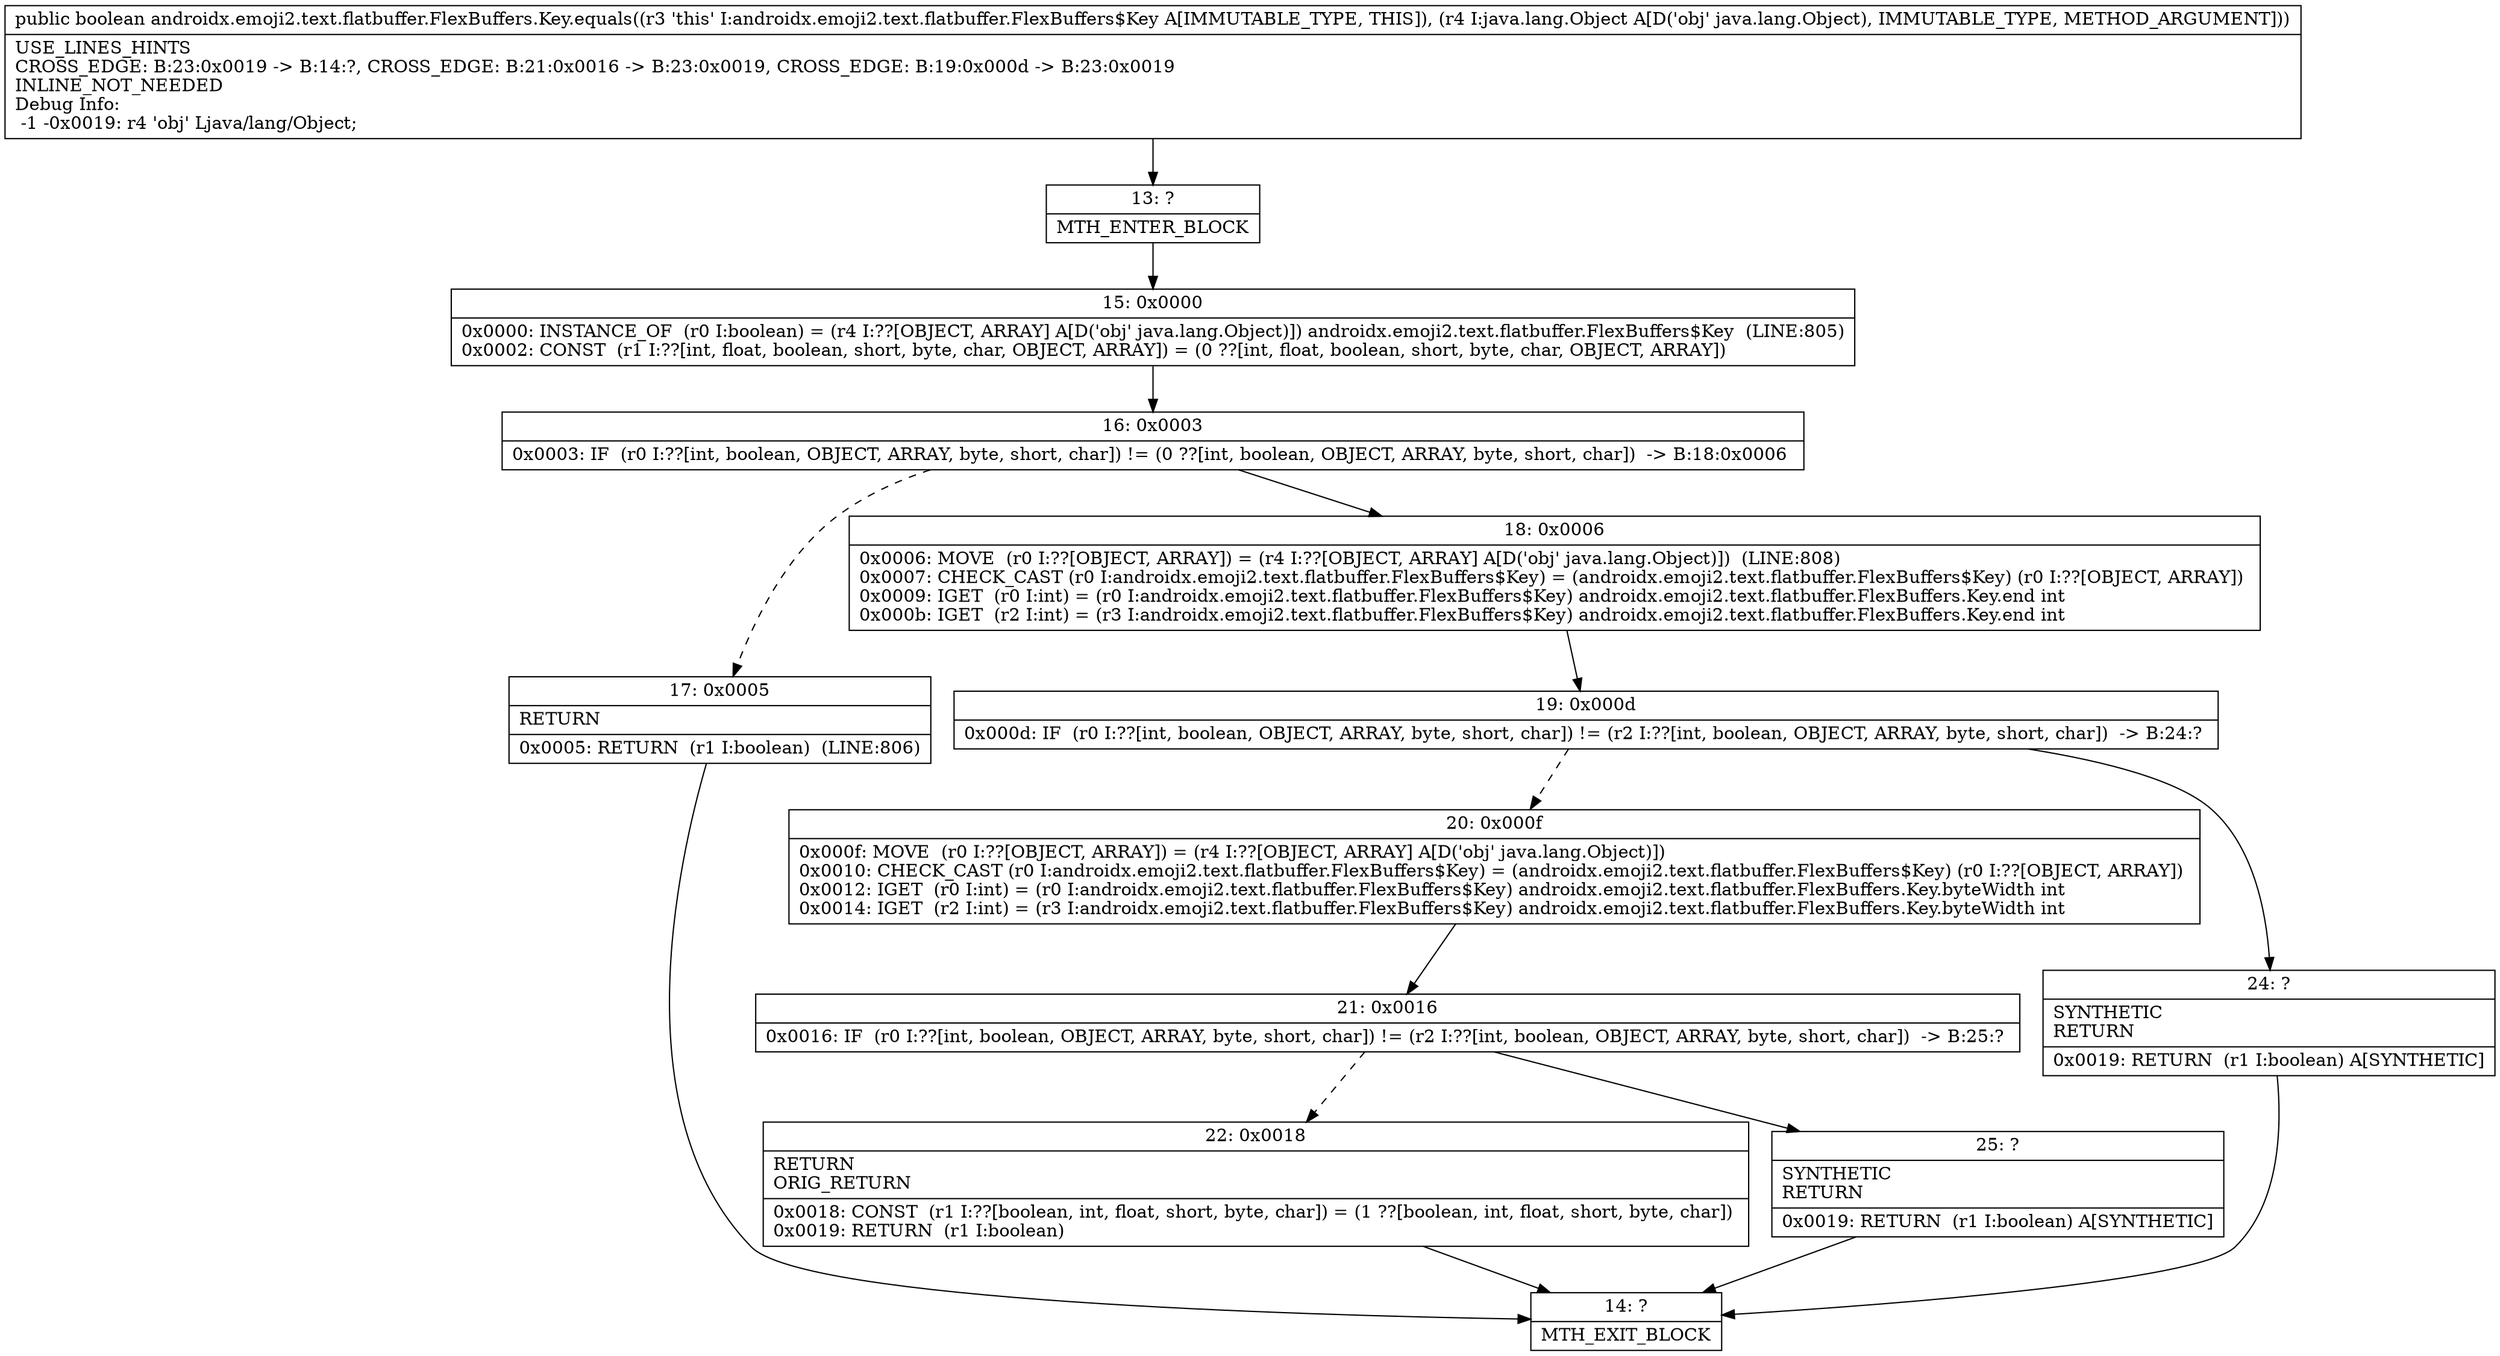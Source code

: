 digraph "CFG forandroidx.emoji2.text.flatbuffer.FlexBuffers.Key.equals(Ljava\/lang\/Object;)Z" {
Node_13 [shape=record,label="{13\:\ ?|MTH_ENTER_BLOCK\l}"];
Node_15 [shape=record,label="{15\:\ 0x0000|0x0000: INSTANCE_OF  (r0 I:boolean) = (r4 I:??[OBJECT, ARRAY] A[D('obj' java.lang.Object)]) androidx.emoji2.text.flatbuffer.FlexBuffers$Key  (LINE:805)\l0x0002: CONST  (r1 I:??[int, float, boolean, short, byte, char, OBJECT, ARRAY]) = (0 ??[int, float, boolean, short, byte, char, OBJECT, ARRAY]) \l}"];
Node_16 [shape=record,label="{16\:\ 0x0003|0x0003: IF  (r0 I:??[int, boolean, OBJECT, ARRAY, byte, short, char]) != (0 ??[int, boolean, OBJECT, ARRAY, byte, short, char])  \-\> B:18:0x0006 \l}"];
Node_17 [shape=record,label="{17\:\ 0x0005|RETURN\l|0x0005: RETURN  (r1 I:boolean)  (LINE:806)\l}"];
Node_14 [shape=record,label="{14\:\ ?|MTH_EXIT_BLOCK\l}"];
Node_18 [shape=record,label="{18\:\ 0x0006|0x0006: MOVE  (r0 I:??[OBJECT, ARRAY]) = (r4 I:??[OBJECT, ARRAY] A[D('obj' java.lang.Object)])  (LINE:808)\l0x0007: CHECK_CAST (r0 I:androidx.emoji2.text.flatbuffer.FlexBuffers$Key) = (androidx.emoji2.text.flatbuffer.FlexBuffers$Key) (r0 I:??[OBJECT, ARRAY]) \l0x0009: IGET  (r0 I:int) = (r0 I:androidx.emoji2.text.flatbuffer.FlexBuffers$Key) androidx.emoji2.text.flatbuffer.FlexBuffers.Key.end int \l0x000b: IGET  (r2 I:int) = (r3 I:androidx.emoji2.text.flatbuffer.FlexBuffers$Key) androidx.emoji2.text.flatbuffer.FlexBuffers.Key.end int \l}"];
Node_19 [shape=record,label="{19\:\ 0x000d|0x000d: IF  (r0 I:??[int, boolean, OBJECT, ARRAY, byte, short, char]) != (r2 I:??[int, boolean, OBJECT, ARRAY, byte, short, char])  \-\> B:24:? \l}"];
Node_20 [shape=record,label="{20\:\ 0x000f|0x000f: MOVE  (r0 I:??[OBJECT, ARRAY]) = (r4 I:??[OBJECT, ARRAY] A[D('obj' java.lang.Object)]) \l0x0010: CHECK_CAST (r0 I:androidx.emoji2.text.flatbuffer.FlexBuffers$Key) = (androidx.emoji2.text.flatbuffer.FlexBuffers$Key) (r0 I:??[OBJECT, ARRAY]) \l0x0012: IGET  (r0 I:int) = (r0 I:androidx.emoji2.text.flatbuffer.FlexBuffers$Key) androidx.emoji2.text.flatbuffer.FlexBuffers.Key.byteWidth int \l0x0014: IGET  (r2 I:int) = (r3 I:androidx.emoji2.text.flatbuffer.FlexBuffers$Key) androidx.emoji2.text.flatbuffer.FlexBuffers.Key.byteWidth int \l}"];
Node_21 [shape=record,label="{21\:\ 0x0016|0x0016: IF  (r0 I:??[int, boolean, OBJECT, ARRAY, byte, short, char]) != (r2 I:??[int, boolean, OBJECT, ARRAY, byte, short, char])  \-\> B:25:? \l}"];
Node_22 [shape=record,label="{22\:\ 0x0018|RETURN\lORIG_RETURN\l|0x0018: CONST  (r1 I:??[boolean, int, float, short, byte, char]) = (1 ??[boolean, int, float, short, byte, char]) \l0x0019: RETURN  (r1 I:boolean) \l}"];
Node_25 [shape=record,label="{25\:\ ?|SYNTHETIC\lRETURN\l|0x0019: RETURN  (r1 I:boolean) A[SYNTHETIC]\l}"];
Node_24 [shape=record,label="{24\:\ ?|SYNTHETIC\lRETURN\l|0x0019: RETURN  (r1 I:boolean) A[SYNTHETIC]\l}"];
MethodNode[shape=record,label="{public boolean androidx.emoji2.text.flatbuffer.FlexBuffers.Key.equals((r3 'this' I:androidx.emoji2.text.flatbuffer.FlexBuffers$Key A[IMMUTABLE_TYPE, THIS]), (r4 I:java.lang.Object A[D('obj' java.lang.Object), IMMUTABLE_TYPE, METHOD_ARGUMENT]))  | USE_LINES_HINTS\lCROSS_EDGE: B:23:0x0019 \-\> B:14:?, CROSS_EDGE: B:21:0x0016 \-\> B:23:0x0019, CROSS_EDGE: B:19:0x000d \-\> B:23:0x0019\lINLINE_NOT_NEEDED\lDebug Info:\l  \-1 \-0x0019: r4 'obj' Ljava\/lang\/Object;\l}"];
MethodNode -> Node_13;Node_13 -> Node_15;
Node_15 -> Node_16;
Node_16 -> Node_17[style=dashed];
Node_16 -> Node_18;
Node_17 -> Node_14;
Node_18 -> Node_19;
Node_19 -> Node_20[style=dashed];
Node_19 -> Node_24;
Node_20 -> Node_21;
Node_21 -> Node_22[style=dashed];
Node_21 -> Node_25;
Node_22 -> Node_14;
Node_25 -> Node_14;
Node_24 -> Node_14;
}

